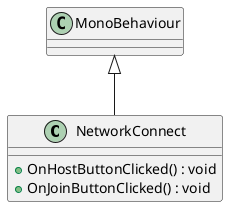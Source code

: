 @startuml
class NetworkConnect {
    + OnHostButtonClicked() : void
    + OnJoinButtonClicked() : void
}
MonoBehaviour <|-- NetworkConnect
@enduml

